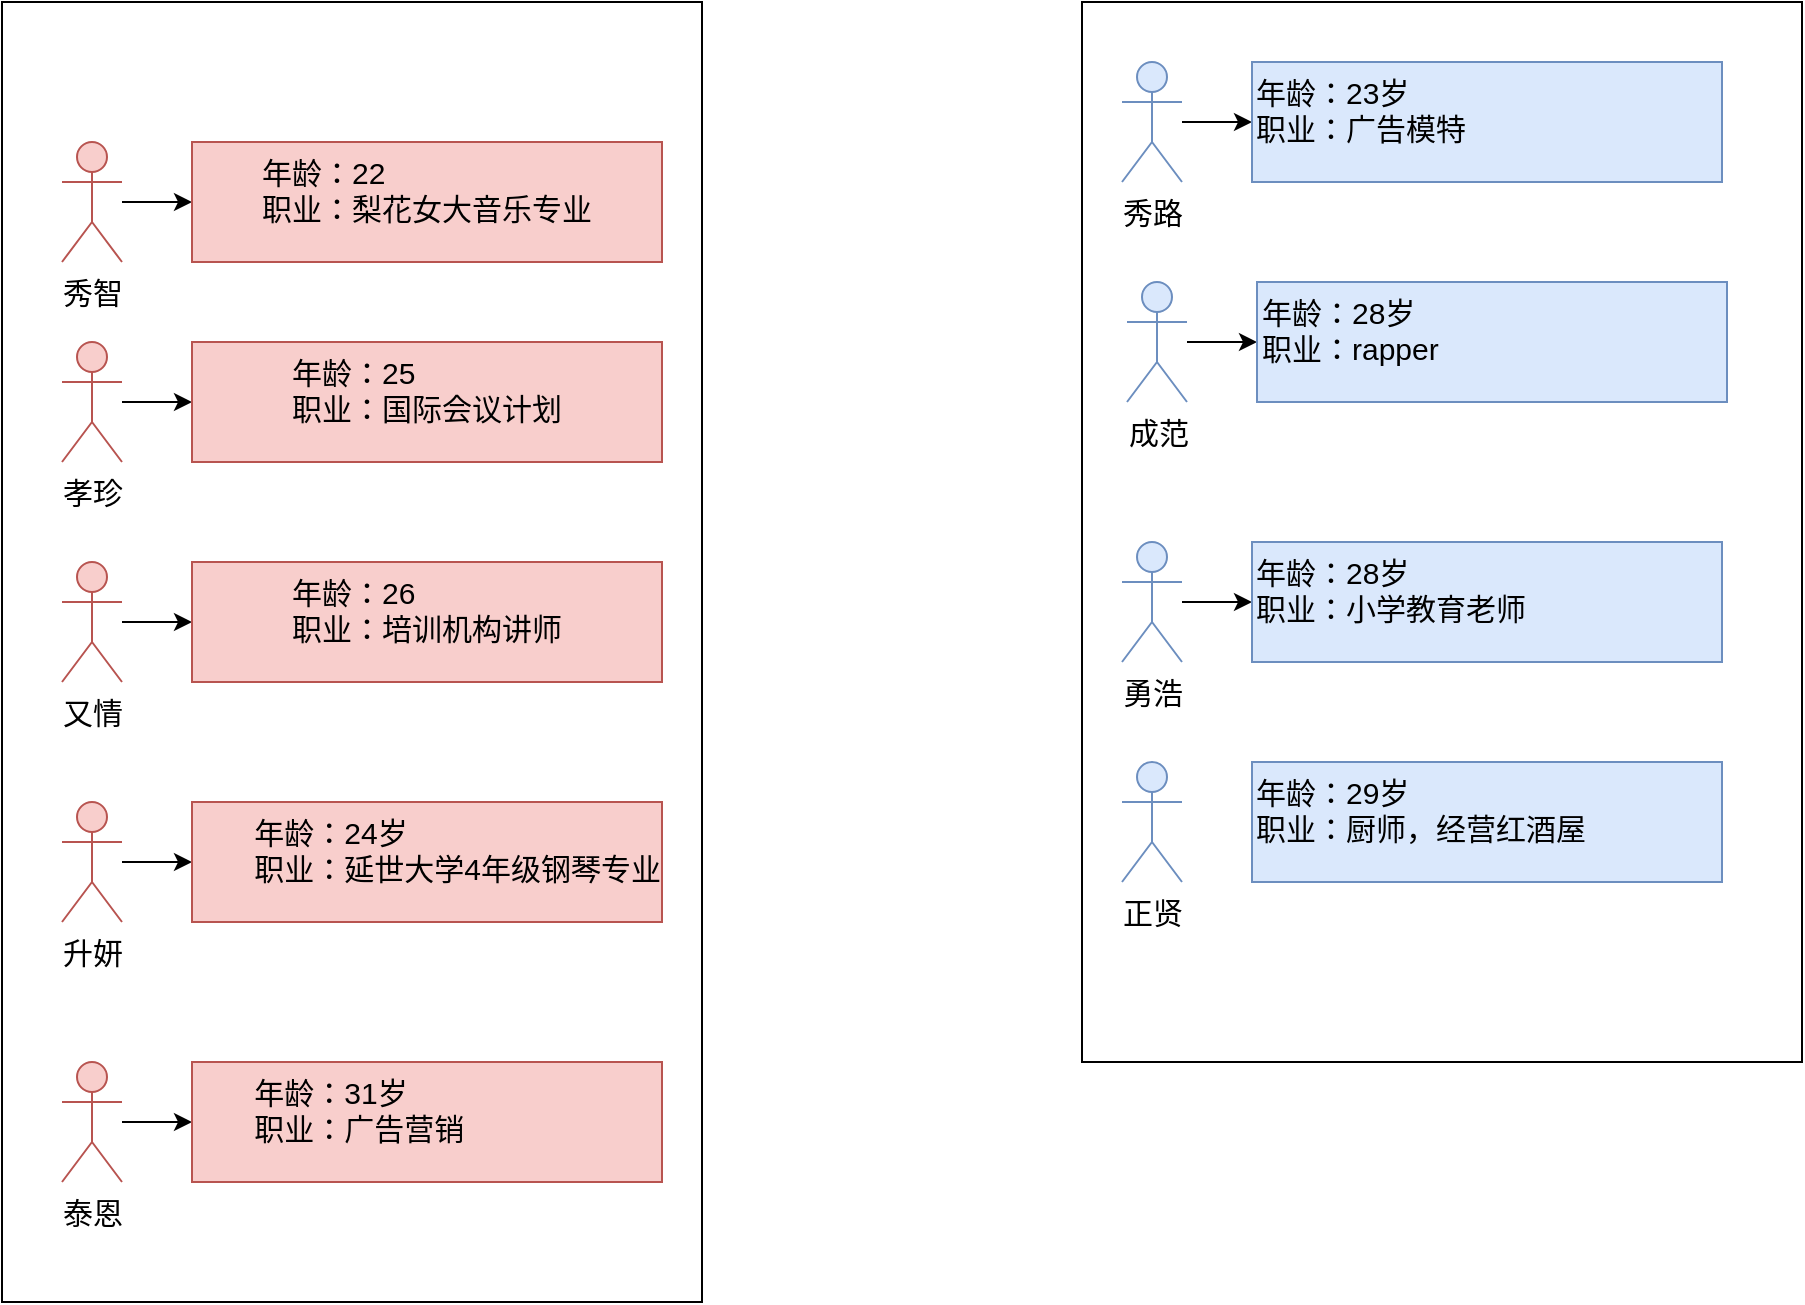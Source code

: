 <mxfile version="20.7.4" type="github">
  <diagram id="SWQjEoZwVctDHvbwJN_l" name="第 1 页">
    <mxGraphModel dx="1434" dy="764" grid="1" gridSize="10" guides="1" tooltips="1" connect="1" arrows="1" fold="1" page="1" pageScale="1" pageWidth="827" pageHeight="1169" math="0" shadow="0">
      <root>
        <mxCell id="0" />
        <mxCell id="1" parent="0" />
        <mxCell id="dYCQwEeV15FVL9rocszs-9" value="" style="rounded=0;whiteSpace=wrap;html=1;fontSize=15;" vertex="1" parent="1">
          <mxGeometry x="100" y="30" width="350" height="650" as="geometry" />
        </mxCell>
        <mxCell id="dYCQwEeV15FVL9rocszs-17" value="" style="edgeStyle=orthogonalEdgeStyle;rounded=0;orthogonalLoop=1;jettySize=auto;html=1;fontSize=15;" edge="1" parent="1" source="dYCQwEeV15FVL9rocszs-5" target="dYCQwEeV15FVL9rocszs-16">
          <mxGeometry relative="1" as="geometry" />
        </mxCell>
        <mxCell id="dYCQwEeV15FVL9rocszs-5" value="升妍" style="shape=umlActor;verticalLabelPosition=bottom;verticalAlign=top;html=1;outlineConnect=0;fontSize=15;fillColor=#f8cecc;strokeColor=#b85450;" vertex="1" parent="1">
          <mxGeometry x="130" y="430" width="30" height="60" as="geometry" />
        </mxCell>
        <mxCell id="dYCQwEeV15FVL9rocszs-26" value="" style="edgeStyle=orthogonalEdgeStyle;rounded=0;orthogonalLoop=1;jettySize=auto;html=1;fontSize=15;" edge="1" parent="1" source="dYCQwEeV15FVL9rocszs-11" target="dYCQwEeV15FVL9rocszs-25">
          <mxGeometry relative="1" as="geometry" />
        </mxCell>
        <mxCell id="dYCQwEeV15FVL9rocszs-11" value="又情" style="shape=umlActor;verticalLabelPosition=bottom;verticalAlign=top;html=1;outlineConnect=0;fontSize=15;fillColor=#f8cecc;strokeColor=#b85450;" vertex="1" parent="1">
          <mxGeometry x="130" y="310" width="30" height="60" as="geometry" />
        </mxCell>
        <mxCell id="dYCQwEeV15FVL9rocszs-16" value="&amp;nbsp; &amp;nbsp; &amp;nbsp; &amp;nbsp;年龄：24岁&lt;br&gt;&amp;nbsp; &amp;nbsp; &amp;nbsp; &amp;nbsp;职业：延世大学4年级钢琴专业" style="whiteSpace=wrap;html=1;fontSize=15;verticalAlign=top;fillColor=#f8cecc;strokeColor=#b85450;align=left;" vertex="1" parent="1">
          <mxGeometry x="195" y="430" width="235" height="60" as="geometry" />
        </mxCell>
        <mxCell id="dYCQwEeV15FVL9rocszs-18" value="" style="rounded=0;whiteSpace=wrap;html=1;fontSize=15;" vertex="1" parent="1">
          <mxGeometry x="640" y="30" width="360" height="530" as="geometry" />
        </mxCell>
        <mxCell id="dYCQwEeV15FVL9rocszs-20" value="正贤" style="shape=umlActor;verticalLabelPosition=bottom;verticalAlign=top;html=1;outlineConnect=0;fontSize=15;fillColor=#dae8fc;strokeColor=#6c8ebf;" vertex="1" parent="1">
          <mxGeometry x="660" y="410" width="30" height="60" as="geometry" />
        </mxCell>
        <mxCell id="dYCQwEeV15FVL9rocszs-24" value="年龄：29岁&lt;br&gt;职业：厨师，经营红酒屋" style="whiteSpace=wrap;html=1;fontSize=15;verticalAlign=top;fillColor=#dae8fc;strokeColor=#6c8ebf;align=left;" vertex="1" parent="1">
          <mxGeometry x="725" y="410" width="235" height="60" as="geometry" />
        </mxCell>
        <mxCell id="dYCQwEeV15FVL9rocszs-25" value="&lt;div style=&quot;text-align: left;&quot;&gt;&lt;span style=&quot;background-color: initial;&quot;&gt;年龄：26&lt;/span&gt;&lt;/div&gt;&lt;div style=&quot;text-align: left;&quot;&gt;&lt;span style=&quot;background-color: initial;&quot;&gt;职业：培训机构讲师&lt;/span&gt;&lt;/div&gt;" style="whiteSpace=wrap;html=1;fontSize=15;verticalAlign=top;fillColor=#f8cecc;strokeColor=#b85450;" vertex="1" parent="1">
          <mxGeometry x="195" y="310" width="235" height="60" as="geometry" />
        </mxCell>
        <mxCell id="dYCQwEeV15FVL9rocszs-27" value="" style="edgeStyle=orthogonalEdgeStyle;rounded=0;orthogonalLoop=1;jettySize=auto;html=1;fontSize=15;" edge="1" parent="1" source="dYCQwEeV15FVL9rocszs-28" target="dYCQwEeV15FVL9rocszs-29">
          <mxGeometry relative="1" as="geometry" />
        </mxCell>
        <mxCell id="dYCQwEeV15FVL9rocszs-28" value="孝珍" style="shape=umlActor;verticalLabelPosition=bottom;verticalAlign=top;html=1;outlineConnect=0;fontSize=15;fillColor=#f8cecc;strokeColor=#b85450;" vertex="1" parent="1">
          <mxGeometry x="130" y="200" width="30" height="60" as="geometry" />
        </mxCell>
        <mxCell id="dYCQwEeV15FVL9rocszs-29" value="&lt;div style=&quot;text-align: left;&quot;&gt;&lt;span style=&quot;background-color: initial;&quot;&gt;年龄：25&lt;/span&gt;&lt;/div&gt;&lt;div style=&quot;text-align: left;&quot;&gt;&lt;span style=&quot;background-color: initial;&quot;&gt;职业：国际会议计划&lt;/span&gt;&lt;/div&gt;" style="whiteSpace=wrap;html=1;fontSize=15;verticalAlign=top;fillColor=#f8cecc;strokeColor=#b85450;" vertex="1" parent="1">
          <mxGeometry x="195" y="200" width="235" height="60" as="geometry" />
        </mxCell>
        <mxCell id="dYCQwEeV15FVL9rocszs-30" value="" style="edgeStyle=orthogonalEdgeStyle;rounded=0;orthogonalLoop=1;jettySize=auto;html=1;fontSize=15;" edge="1" parent="1" source="dYCQwEeV15FVL9rocszs-31" target="dYCQwEeV15FVL9rocszs-32">
          <mxGeometry relative="1" as="geometry" />
        </mxCell>
        <mxCell id="dYCQwEeV15FVL9rocszs-31" value="秀智" style="shape=umlActor;verticalLabelPosition=bottom;verticalAlign=top;html=1;outlineConnect=0;fontSize=15;fillColor=#f8cecc;strokeColor=#b85450;" vertex="1" parent="1">
          <mxGeometry x="130" y="100" width="30" height="60" as="geometry" />
        </mxCell>
        <mxCell id="dYCQwEeV15FVL9rocszs-32" value="&lt;div style=&quot;text-align: left;&quot;&gt;&lt;span style=&quot;background-color: initial;&quot;&gt;年龄：22&lt;/span&gt;&lt;/div&gt;&lt;div style=&quot;text-align: left;&quot;&gt;&lt;span style=&quot;background-color: initial;&quot;&gt;职业：梨花女大音乐专业&lt;/span&gt;&lt;/div&gt;" style="whiteSpace=wrap;html=1;fontSize=15;verticalAlign=top;fillColor=#f8cecc;strokeColor=#b85450;" vertex="1" parent="1">
          <mxGeometry x="195" y="100" width="235" height="60" as="geometry" />
        </mxCell>
        <mxCell id="dYCQwEeV15FVL9rocszs-34" value="" style="edgeStyle=orthogonalEdgeStyle;rounded=0;orthogonalLoop=1;jettySize=auto;html=1;fontSize=15;" edge="1" parent="1" source="dYCQwEeV15FVL9rocszs-35" target="dYCQwEeV15FVL9rocszs-36">
          <mxGeometry relative="1" as="geometry" />
        </mxCell>
        <mxCell id="dYCQwEeV15FVL9rocszs-35" value="勇浩" style="shape=umlActor;verticalLabelPosition=bottom;verticalAlign=top;html=1;outlineConnect=0;fontSize=15;fillColor=#dae8fc;strokeColor=#6c8ebf;" vertex="1" parent="1">
          <mxGeometry x="660" y="300" width="30" height="60" as="geometry" />
        </mxCell>
        <mxCell id="dYCQwEeV15FVL9rocszs-36" value="年龄：28岁&lt;br&gt;职业：小学教育老师" style="whiteSpace=wrap;html=1;fontSize=15;verticalAlign=top;fillColor=#dae8fc;strokeColor=#6c8ebf;align=left;" vertex="1" parent="1">
          <mxGeometry x="725" y="300" width="235" height="60" as="geometry" />
        </mxCell>
        <mxCell id="dYCQwEeV15FVL9rocszs-37" value="" style="edgeStyle=orthogonalEdgeStyle;rounded=0;orthogonalLoop=1;jettySize=auto;html=1;fontSize=15;" edge="1" parent="1" source="dYCQwEeV15FVL9rocszs-38" target="dYCQwEeV15FVL9rocszs-39">
          <mxGeometry relative="1" as="geometry" />
        </mxCell>
        <mxCell id="dYCQwEeV15FVL9rocszs-38" value="秀路" style="shape=umlActor;verticalLabelPosition=bottom;verticalAlign=top;html=1;outlineConnect=0;fontSize=15;fillColor=#dae8fc;strokeColor=#6c8ebf;" vertex="1" parent="1">
          <mxGeometry x="660" y="60" width="30" height="60" as="geometry" />
        </mxCell>
        <mxCell id="dYCQwEeV15FVL9rocszs-39" value="年龄：23岁&lt;br&gt;职业：广告模特" style="whiteSpace=wrap;html=1;fontSize=15;verticalAlign=top;fillColor=#dae8fc;strokeColor=#6c8ebf;align=left;" vertex="1" parent="1">
          <mxGeometry x="725" y="60" width="235" height="60" as="geometry" />
        </mxCell>
        <mxCell id="dYCQwEeV15FVL9rocszs-40" value="" style="edgeStyle=orthogonalEdgeStyle;rounded=0;orthogonalLoop=1;jettySize=auto;html=1;fontSize=15;" edge="1" parent="1" source="dYCQwEeV15FVL9rocszs-41" target="dYCQwEeV15FVL9rocszs-42">
          <mxGeometry relative="1" as="geometry" />
        </mxCell>
        <mxCell id="dYCQwEeV15FVL9rocszs-41" value="成范" style="shape=umlActor;verticalLabelPosition=bottom;verticalAlign=top;html=1;outlineConnect=0;fontSize=15;fillColor=#dae8fc;strokeColor=#6c8ebf;" vertex="1" parent="1">
          <mxGeometry x="662.5" y="170" width="30" height="60" as="geometry" />
        </mxCell>
        <mxCell id="dYCQwEeV15FVL9rocszs-42" value="年龄：28岁&lt;br&gt;职业：rapper" style="whiteSpace=wrap;html=1;fontSize=15;verticalAlign=top;fillColor=#dae8fc;strokeColor=#6c8ebf;align=left;" vertex="1" parent="1">
          <mxGeometry x="727.5" y="170" width="235" height="60" as="geometry" />
        </mxCell>
        <mxCell id="dYCQwEeV15FVL9rocszs-46" value="" style="edgeStyle=orthogonalEdgeStyle;rounded=0;orthogonalLoop=1;jettySize=auto;html=1;fontSize=15;" edge="1" parent="1" source="dYCQwEeV15FVL9rocszs-47" target="dYCQwEeV15FVL9rocszs-48">
          <mxGeometry relative="1" as="geometry" />
        </mxCell>
        <mxCell id="dYCQwEeV15FVL9rocszs-47" value="泰恩" style="shape=umlActor;verticalLabelPosition=bottom;verticalAlign=top;html=1;outlineConnect=0;fontSize=15;fillColor=#f8cecc;strokeColor=#b85450;" vertex="1" parent="1">
          <mxGeometry x="130" y="560" width="30" height="60" as="geometry" />
        </mxCell>
        <mxCell id="dYCQwEeV15FVL9rocszs-48" value="&amp;nbsp; &amp;nbsp; &amp;nbsp; &amp;nbsp;年龄：31岁&lt;br&gt;&amp;nbsp; &amp;nbsp; &amp;nbsp; &amp;nbsp;职业：广告营销" style="whiteSpace=wrap;html=1;fontSize=15;verticalAlign=top;fillColor=#f8cecc;strokeColor=#b85450;align=left;" vertex="1" parent="1">
          <mxGeometry x="195" y="560" width="235" height="60" as="geometry" />
        </mxCell>
      </root>
    </mxGraphModel>
  </diagram>
</mxfile>
